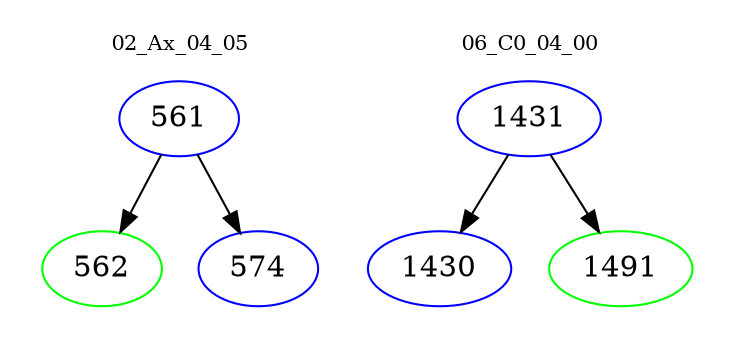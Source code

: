 digraph{
subgraph cluster_0 {
color = white
label = "02_Ax_04_05";
fontsize=10;
T0_561 [label="561", color="blue"]
T0_561 -> T0_562 [color="black"]
T0_562 [label="562", color="green"]
T0_561 -> T0_574 [color="black"]
T0_574 [label="574", color="blue"]
}
subgraph cluster_1 {
color = white
label = "06_C0_04_00";
fontsize=10;
T1_1431 [label="1431", color="blue"]
T1_1431 -> T1_1430 [color="black"]
T1_1430 [label="1430", color="blue"]
T1_1431 -> T1_1491 [color="black"]
T1_1491 [label="1491", color="green"]
}
}
